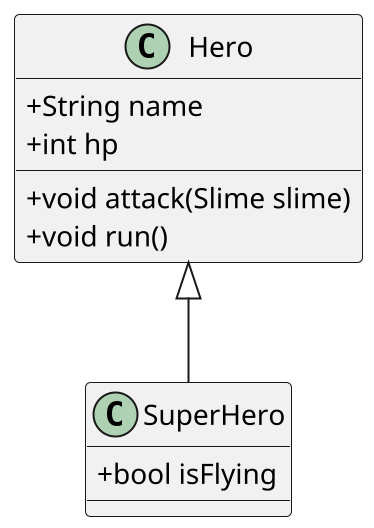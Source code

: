 @startuml
scale 2
skinparam classAttributeIconSize 0

class Hero {
 + String name
 + int hp

 + void attack(Slime slime)
 + void run()
 }

 class SuperHero extends Hero {
    + bool isFlying
 }
@enduml